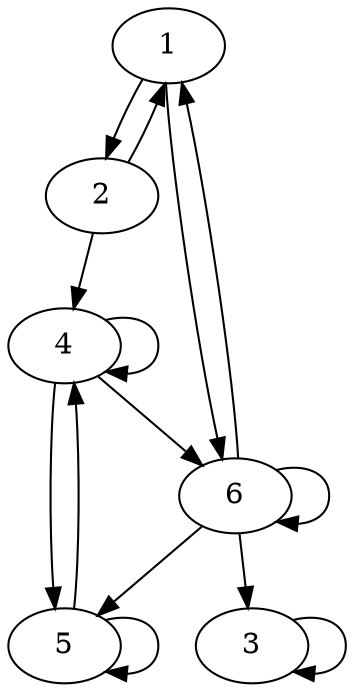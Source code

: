 digraph "output/lab1/matrix-1/graph.gv" {
	1
	2
	3
	4
	5
	6
	1 -> 2
	1 -> 6
	2 -> 1
	2 -> 4
	3 -> 3
	4 -> 4
	4 -> 5
	4 -> 6
	5 -> 4
	5 -> 5
	6 -> 1
	6 -> 3
	6 -> 5
	6 -> 6
}
